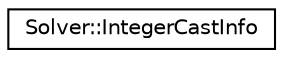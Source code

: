 digraph "Graphical Class Hierarchy"
{
 // LATEX_PDF_SIZE
  edge [fontname="Helvetica",fontsize="10",labelfontname="Helvetica",labelfontsize="10"];
  node [fontname="Helvetica",fontsize="10",shape=record];
  rankdir="LR";
  Node0 [label="Solver::IntegerCastInfo",height=0.2,width=0.4,color="black", fillcolor="white", style="filled",URL="$structoperations__research_1_1_solver_1_1_integer_cast_info.html",tooltip="Holds semantic information stating that the 'expression' has been cast into 'variable' using the Var(..."];
}
